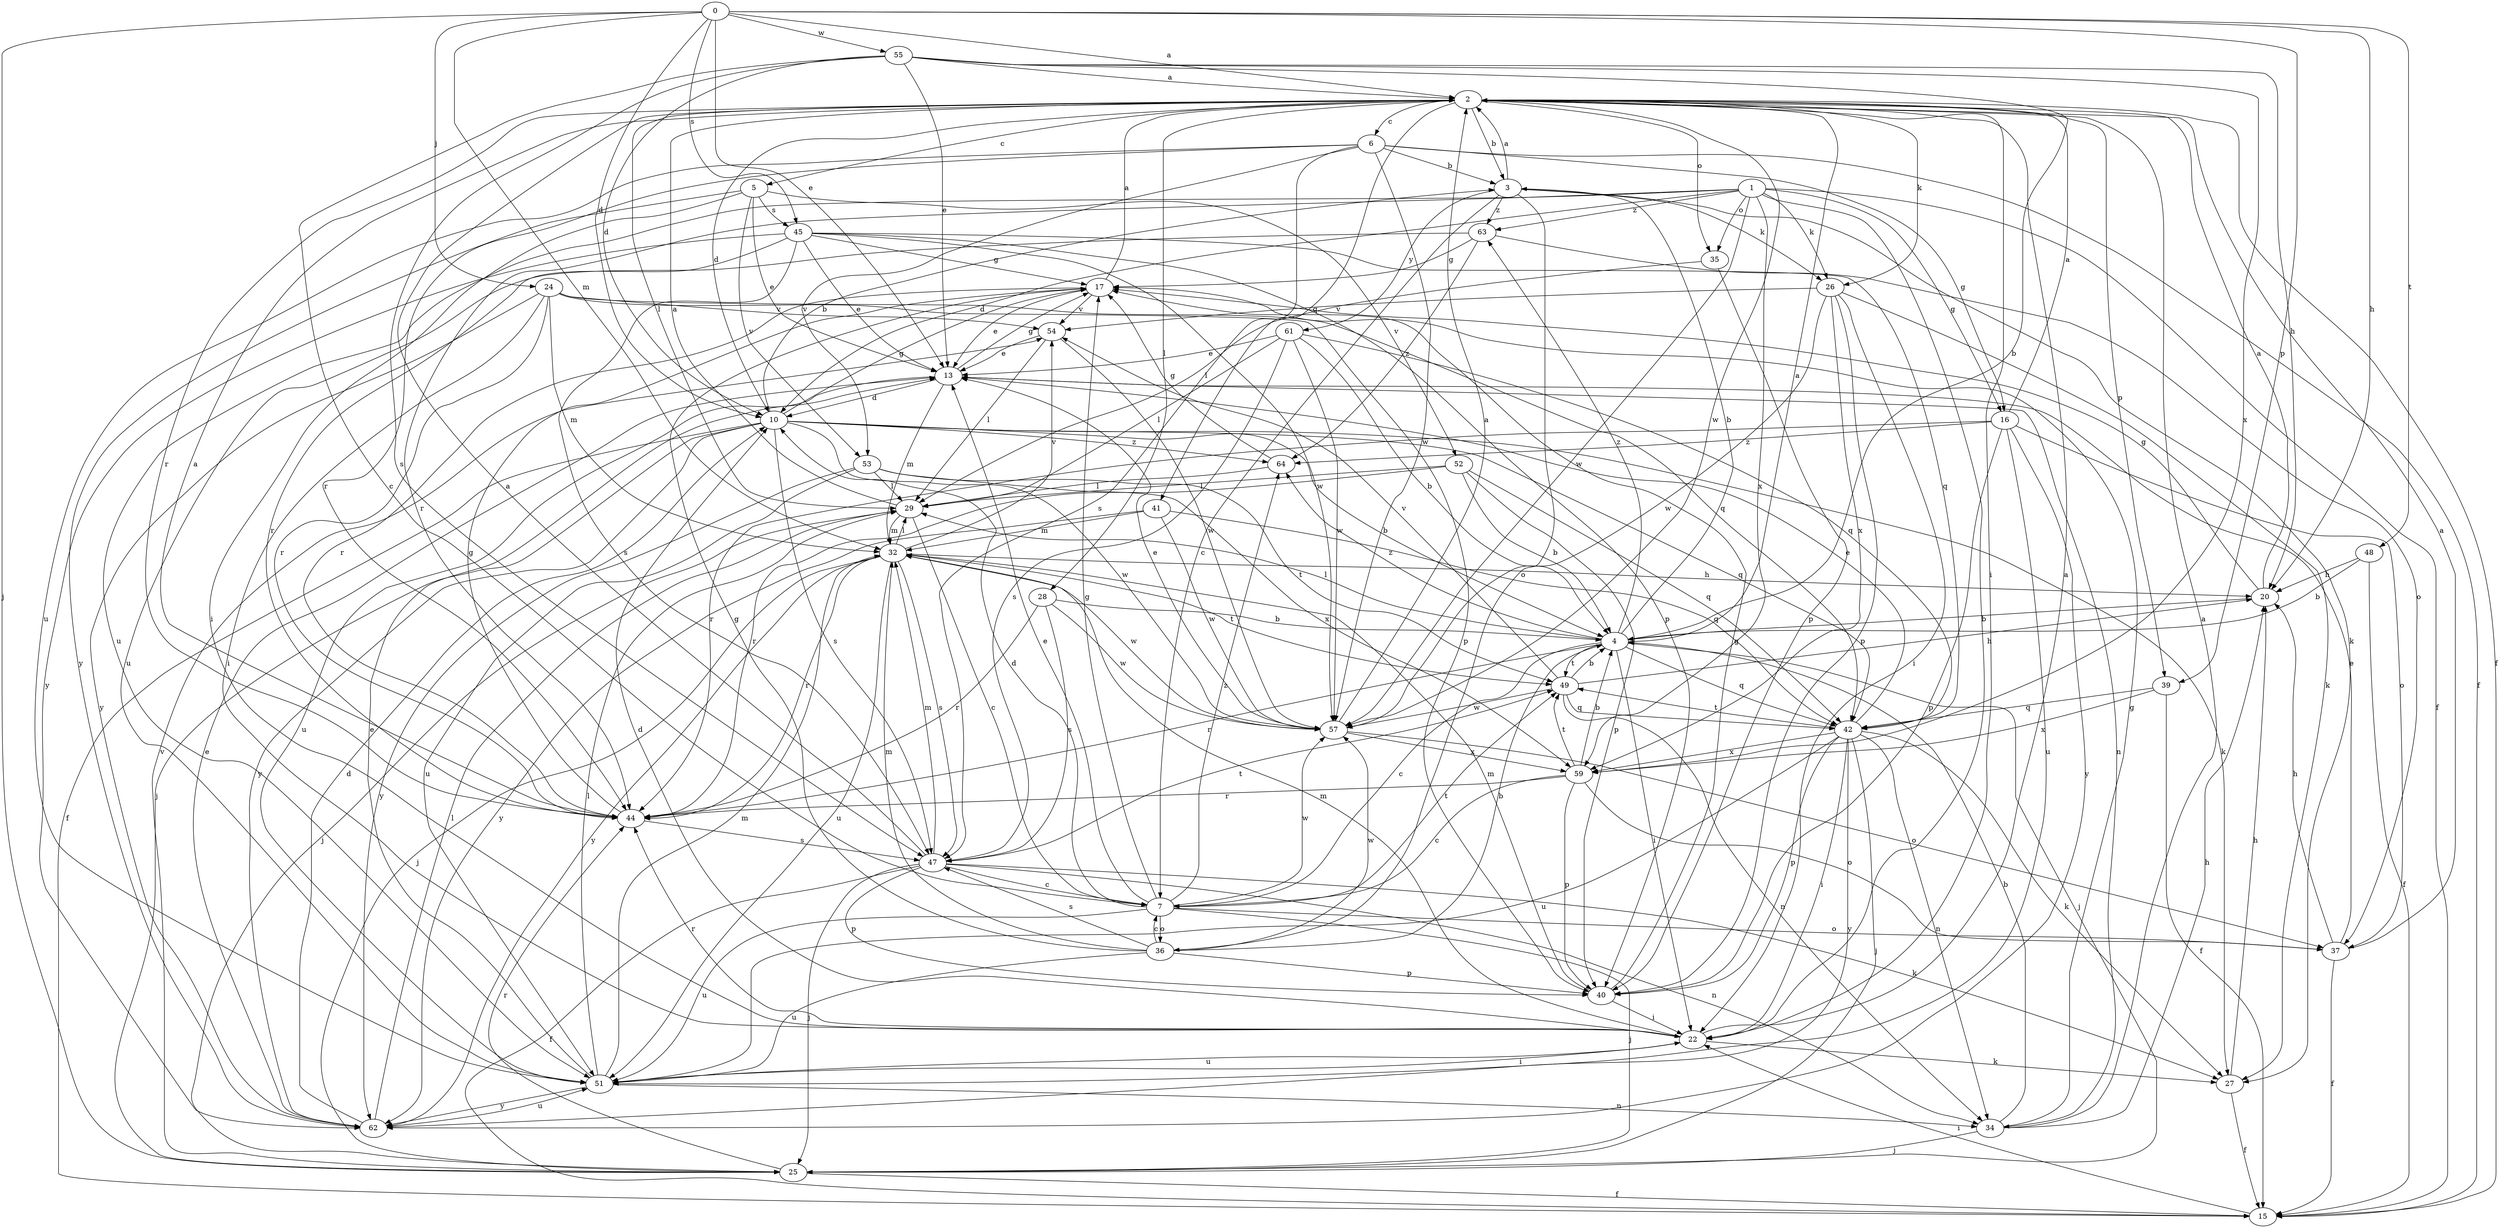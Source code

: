 strict digraph  {
0;
1;
2;
3;
4;
5;
6;
7;
10;
13;
15;
16;
17;
20;
22;
24;
25;
26;
27;
28;
29;
32;
34;
35;
36;
37;
39;
40;
41;
42;
44;
45;
47;
48;
49;
51;
52;
53;
54;
55;
57;
59;
61;
62;
63;
64;
0 -> 2  [label=a];
0 -> 10  [label=d];
0 -> 13  [label=e];
0 -> 20  [label=h];
0 -> 24  [label=j];
0 -> 25  [label=j];
0 -> 32  [label=m];
0 -> 39  [label=p];
0 -> 45  [label=s];
0 -> 48  [label=t];
0 -> 55  [label=w];
1 -> 10  [label=d];
1 -> 15  [label=f];
1 -> 16  [label=g];
1 -> 22  [label=i];
1 -> 26  [label=k];
1 -> 35  [label=o];
1 -> 44  [label=r];
1 -> 51  [label=u];
1 -> 57  [label=w];
1 -> 59  [label=x];
1 -> 63  [label=z];
2 -> 3  [label=b];
2 -> 5  [label=c];
2 -> 6  [label=c];
2 -> 10  [label=d];
2 -> 15  [label=f];
2 -> 22  [label=i];
2 -> 26  [label=k];
2 -> 28  [label=l];
2 -> 29  [label=l];
2 -> 35  [label=o];
2 -> 39  [label=p];
2 -> 41  [label=q];
2 -> 44  [label=r];
2 -> 57  [label=w];
3 -> 2  [label=a];
3 -> 7  [label=c];
3 -> 26  [label=k];
3 -> 27  [label=k];
3 -> 36  [label=o];
3 -> 61  [label=y];
3 -> 63  [label=z];
4 -> 2  [label=a];
4 -> 3  [label=b];
4 -> 7  [label=c];
4 -> 22  [label=i];
4 -> 25  [label=j];
4 -> 29  [label=l];
4 -> 42  [label=q];
4 -> 44  [label=r];
4 -> 49  [label=t];
4 -> 63  [label=z];
4 -> 64  [label=z];
5 -> 13  [label=e];
5 -> 22  [label=i];
5 -> 45  [label=s];
5 -> 52  [label=v];
5 -> 53  [label=v];
5 -> 62  [label=y];
6 -> 3  [label=b];
6 -> 15  [label=f];
6 -> 16  [label=g];
6 -> 44  [label=r];
6 -> 47  [label=s];
6 -> 51  [label=u];
6 -> 53  [label=v];
6 -> 57  [label=w];
7 -> 10  [label=d];
7 -> 13  [label=e];
7 -> 17  [label=g];
7 -> 25  [label=j];
7 -> 36  [label=o];
7 -> 37  [label=o];
7 -> 49  [label=t];
7 -> 51  [label=u];
7 -> 57  [label=w];
7 -> 64  [label=z];
10 -> 3  [label=b];
10 -> 4  [label=b];
10 -> 15  [label=f];
10 -> 17  [label=g];
10 -> 25  [label=j];
10 -> 27  [label=k];
10 -> 42  [label=q];
10 -> 47  [label=s];
10 -> 57  [label=w];
10 -> 62  [label=y];
10 -> 64  [label=z];
13 -> 10  [label=d];
13 -> 17  [label=g];
13 -> 32  [label=m];
13 -> 34  [label=n];
13 -> 51  [label=u];
15 -> 22  [label=i];
16 -> 2  [label=a];
16 -> 37  [label=o];
16 -> 40  [label=p];
16 -> 44  [label=r];
16 -> 51  [label=u];
16 -> 62  [label=y];
16 -> 64  [label=z];
17 -> 2  [label=a];
17 -> 13  [label=e];
17 -> 44  [label=r];
17 -> 54  [label=v];
20 -> 2  [label=a];
20 -> 4  [label=b];
20 -> 17  [label=g];
22 -> 2  [label=a];
22 -> 10  [label=d];
22 -> 27  [label=k];
22 -> 32  [label=m];
22 -> 44  [label=r];
22 -> 51  [label=u];
24 -> 22  [label=i];
24 -> 32  [label=m];
24 -> 40  [label=p];
24 -> 42  [label=q];
24 -> 44  [label=r];
24 -> 54  [label=v];
24 -> 62  [label=y];
25 -> 15  [label=f];
25 -> 44  [label=r];
25 -> 54  [label=v];
26 -> 22  [label=i];
26 -> 27  [label=k];
26 -> 40  [label=p];
26 -> 54  [label=v];
26 -> 57  [label=w];
26 -> 59  [label=x];
27 -> 15  [label=f];
27 -> 20  [label=h];
28 -> 4  [label=b];
28 -> 44  [label=r];
28 -> 47  [label=s];
28 -> 57  [label=w];
29 -> 2  [label=a];
29 -> 7  [label=c];
29 -> 25  [label=j];
29 -> 32  [label=m];
32 -> 20  [label=h];
32 -> 25  [label=j];
32 -> 29  [label=l];
32 -> 44  [label=r];
32 -> 47  [label=s];
32 -> 49  [label=t];
32 -> 51  [label=u];
32 -> 54  [label=v];
32 -> 57  [label=w];
32 -> 62  [label=y];
34 -> 2  [label=a];
34 -> 4  [label=b];
34 -> 17  [label=g];
34 -> 20  [label=h];
34 -> 25  [label=j];
35 -> 29  [label=l];
35 -> 40  [label=p];
36 -> 4  [label=b];
36 -> 7  [label=c];
36 -> 17  [label=g];
36 -> 32  [label=m];
36 -> 40  [label=p];
36 -> 47  [label=s];
36 -> 51  [label=u];
36 -> 57  [label=w];
37 -> 2  [label=a];
37 -> 13  [label=e];
37 -> 15  [label=f];
37 -> 20  [label=h];
39 -> 15  [label=f];
39 -> 42  [label=q];
39 -> 59  [label=x];
40 -> 17  [label=g];
40 -> 22  [label=i];
40 -> 32  [label=m];
41 -> 32  [label=m];
41 -> 42  [label=q];
41 -> 57  [label=w];
41 -> 62  [label=y];
42 -> 13  [label=e];
42 -> 22  [label=i];
42 -> 25  [label=j];
42 -> 27  [label=k];
42 -> 34  [label=n];
42 -> 40  [label=p];
42 -> 49  [label=t];
42 -> 51  [label=u];
42 -> 59  [label=x];
42 -> 62  [label=y];
44 -> 2  [label=a];
44 -> 17  [label=g];
44 -> 47  [label=s];
45 -> 13  [label=e];
45 -> 17  [label=g];
45 -> 40  [label=p];
45 -> 42  [label=q];
45 -> 44  [label=r];
45 -> 47  [label=s];
45 -> 57  [label=w];
45 -> 62  [label=y];
47 -> 2  [label=a];
47 -> 7  [label=c];
47 -> 15  [label=f];
47 -> 25  [label=j];
47 -> 27  [label=k];
47 -> 32  [label=m];
47 -> 34  [label=n];
47 -> 40  [label=p];
47 -> 49  [label=t];
48 -> 4  [label=b];
48 -> 15  [label=f];
48 -> 20  [label=h];
49 -> 4  [label=b];
49 -> 20  [label=h];
49 -> 34  [label=n];
49 -> 42  [label=q];
49 -> 54  [label=v];
49 -> 57  [label=w];
51 -> 13  [label=e];
51 -> 22  [label=i];
51 -> 29  [label=l];
51 -> 32  [label=m];
51 -> 34  [label=n];
51 -> 62  [label=y];
52 -> 4  [label=b];
52 -> 29  [label=l];
52 -> 40  [label=p];
52 -> 42  [label=q];
52 -> 44  [label=r];
53 -> 29  [label=l];
53 -> 49  [label=t];
53 -> 51  [label=u];
53 -> 59  [label=x];
53 -> 62  [label=y];
54 -> 13  [label=e];
54 -> 29  [label=l];
54 -> 57  [label=w];
55 -> 2  [label=a];
55 -> 4  [label=b];
55 -> 7  [label=c];
55 -> 10  [label=d];
55 -> 13  [label=e];
55 -> 20  [label=h];
55 -> 47  [label=s];
55 -> 59  [label=x];
57 -> 2  [label=a];
57 -> 13  [label=e];
57 -> 37  [label=o];
57 -> 59  [label=x];
59 -> 4  [label=b];
59 -> 7  [label=c];
59 -> 37  [label=o];
59 -> 40  [label=p];
59 -> 44  [label=r];
59 -> 49  [label=t];
61 -> 4  [label=b];
61 -> 13  [label=e];
61 -> 29  [label=l];
61 -> 42  [label=q];
61 -> 47  [label=s];
61 -> 57  [label=w];
62 -> 10  [label=d];
62 -> 13  [label=e];
62 -> 29  [label=l];
62 -> 51  [label=u];
63 -> 17  [label=g];
63 -> 37  [label=o];
63 -> 51  [label=u];
63 -> 64  [label=z];
64 -> 17  [label=g];
64 -> 29  [label=l];
}
